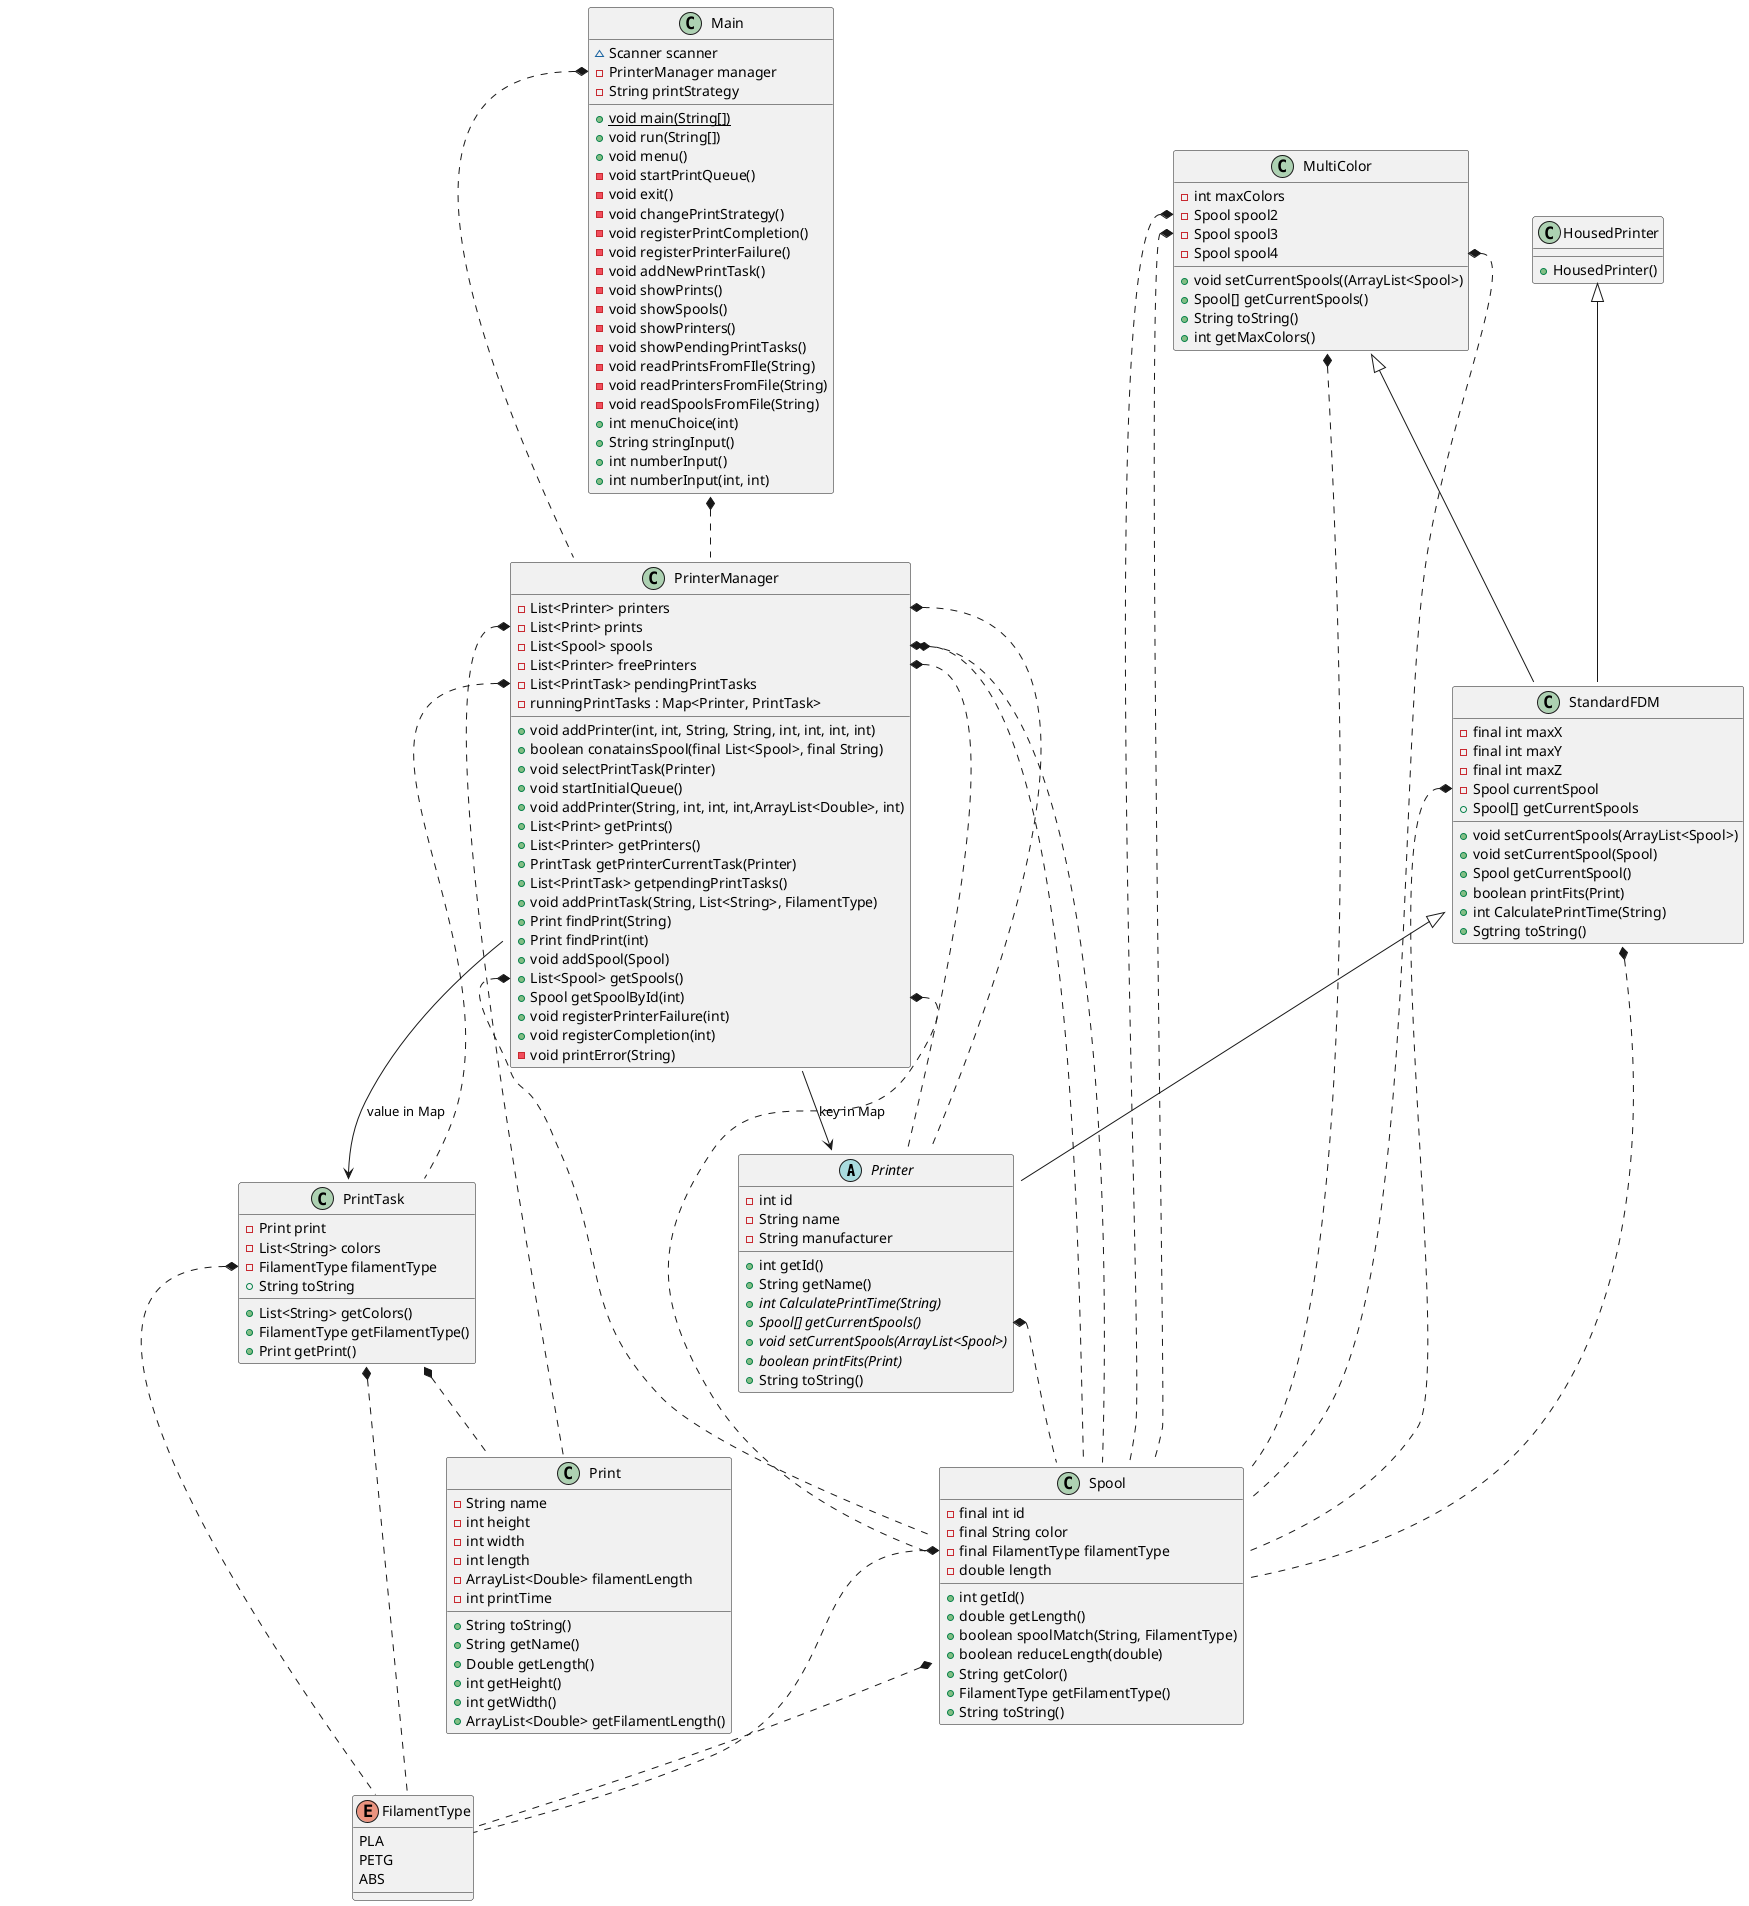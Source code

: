 @startuml
abstract class Printer{
- int id
-String name
-String manufacturer
+ int getId()
+ String getName()
+ {abstract} int CalculatePrintTime(String)
+ {abstract} Spool[] getCurrentSpools()
+{abstract} void setCurrentSpools(ArrayList<Spool>)
+ {abstract} boolean printFits(Print)
+String toString()
}
enum FilamentType{
    PLA
    PETG
    ABS
}
class HousedPrinter{
+ HousedPrinter()
}
class MultiColor{
- int maxColors
- Spool spool2
- Spool spool3
- Spool spool4
+ void setCurrentSpools((ArrayList<Spool>)
+ Spool[] getCurrentSpools()
+String toString()
+int getMaxColors()
}
class Print{
-String name
-int height
-int width
-int length
-ArrayList<Double> filamentLength
-int printTime
+String toString()
+String getName()
+Double getLength()
+int getHeight()
+int getWidth()
+ ArrayList<Double> getFilamentLength()
}
class PrintTask{
-Print print
-List<String> colors
-FilamentType filamentType
+ List<String> getColors()
+FilamentType getFilamentType()
+Print getPrint()
+String toString
}
class Spool{
-final int id
-final String color
- final FilamentType filamentType
-double length
+int getId()
+double getLength()
+boolean spoolMatch(String, FilamentType)
+boolean reduceLength(double)
+String getColor()
+FilamentType getFilamentType()
+String toString()
}
class StandardFDM{
-final int maxX
-final int maxY
-final int maxZ
-Spool currentSpool
+void setCurrentSpools(ArrayList<Spool>)
+void setCurrentSpool(Spool)
+Spool getCurrentSpool()
+Spool[] getCurrentSpools
+boolean printFits(Print)
+int CalculatePrintTime(String)
+Sgtring toString()
}
class PrinterManager{
-List<Printer> printers
- List<Print> prints
-List<Spool> spools
-List<Printer> freePrinters
-List<PrintTask> pendingPrintTasks
- runningPrintTasks : Map<Printer, PrintTask>
+void addPrinter(int, int, String, String, int, int, int, int)
+boolean conatainsSpool(final List<Spool>, final String)
+void selectPrintTask(Printer)
+void startInitialQueue()
+void addPrinter(String, int, int, int,ArrayList<Double>, int)
+List<Print> getPrints()
+List<Printer> getPrinters()
+PrintTask getPrinterCurrentTask(Printer)
+List<PrintTask> getpendingPrintTasks()
+void addPrintTask(String, List<String>, FilamentType)
+Print findPrint(String)
+Print findPrint(int)
+void addSpool(Spool)
+List<Spool> getSpools()
+Spool getSpoolById(int)
+void registerPrinterFailure(int)
+void registerCompletion(int)
-void printError(String)
}
class Main{
~Scanner scanner
-PrinterManager manager
-String printStrategy
+{static} void main(String[])
+void run(String[])
+void menu()
-void startPrintQueue()
-void exit()
-void changePrintStrategy()
-void registerPrintCompletion()
-void registerPrinterFailure()
-void addNewPrintTask()
-void showPrints()
-void showSpools()
-void showPrinters()
-void showPendingPrintTasks()
-void readPrintsFromFIle(String)
-void readPrintersFromFile(String)
-void readSpoolsFromFile(String)
+int menuChoice(int)
+String stringInput()
+int numberInput()
+int numberInput(int, int)
}

StandardFDM <|-- Printer
MultiColor <|-- StandardFDM
HousedPrinter <|-- StandardFDM
PrintTask *.. FilamentType
PrintTask *.. Print
MultiColor *.. Spool
Spool *.. FilamentType
StandardFDM *.. Spool
Main *.. PrinterManager
PrinterManager::printers *.. Printer
PrinterManager::prints *.. Print
PrinterManager::spools *.. Spool
PrinterManager::freeSpools *.. Spool
PrinterManager::freePrinters *.. Printer
PrinterManager::pendingPrintTask *.. PrintTask
PrinterManager--> Printer : "key in Map"
PrinterManager--> PrintTask : "value in Map"
PrinterManager::getSpoolById *.. Spool
PrinterManager::getSpools *.. Spool
Printer::getCurrentSpools *.. Spool
StandardFDM::currentSpool *.. Spool
Spool::filamentType *.. FilamentType
PrintTask::filamentType *.. FilamentType
Main::manager *.. PrinterManager
MultiColor::spool2 *.. Spool
MultiColor::spool3 *.. Spool
MultiColor::spool4 *.. Spool







@enduml